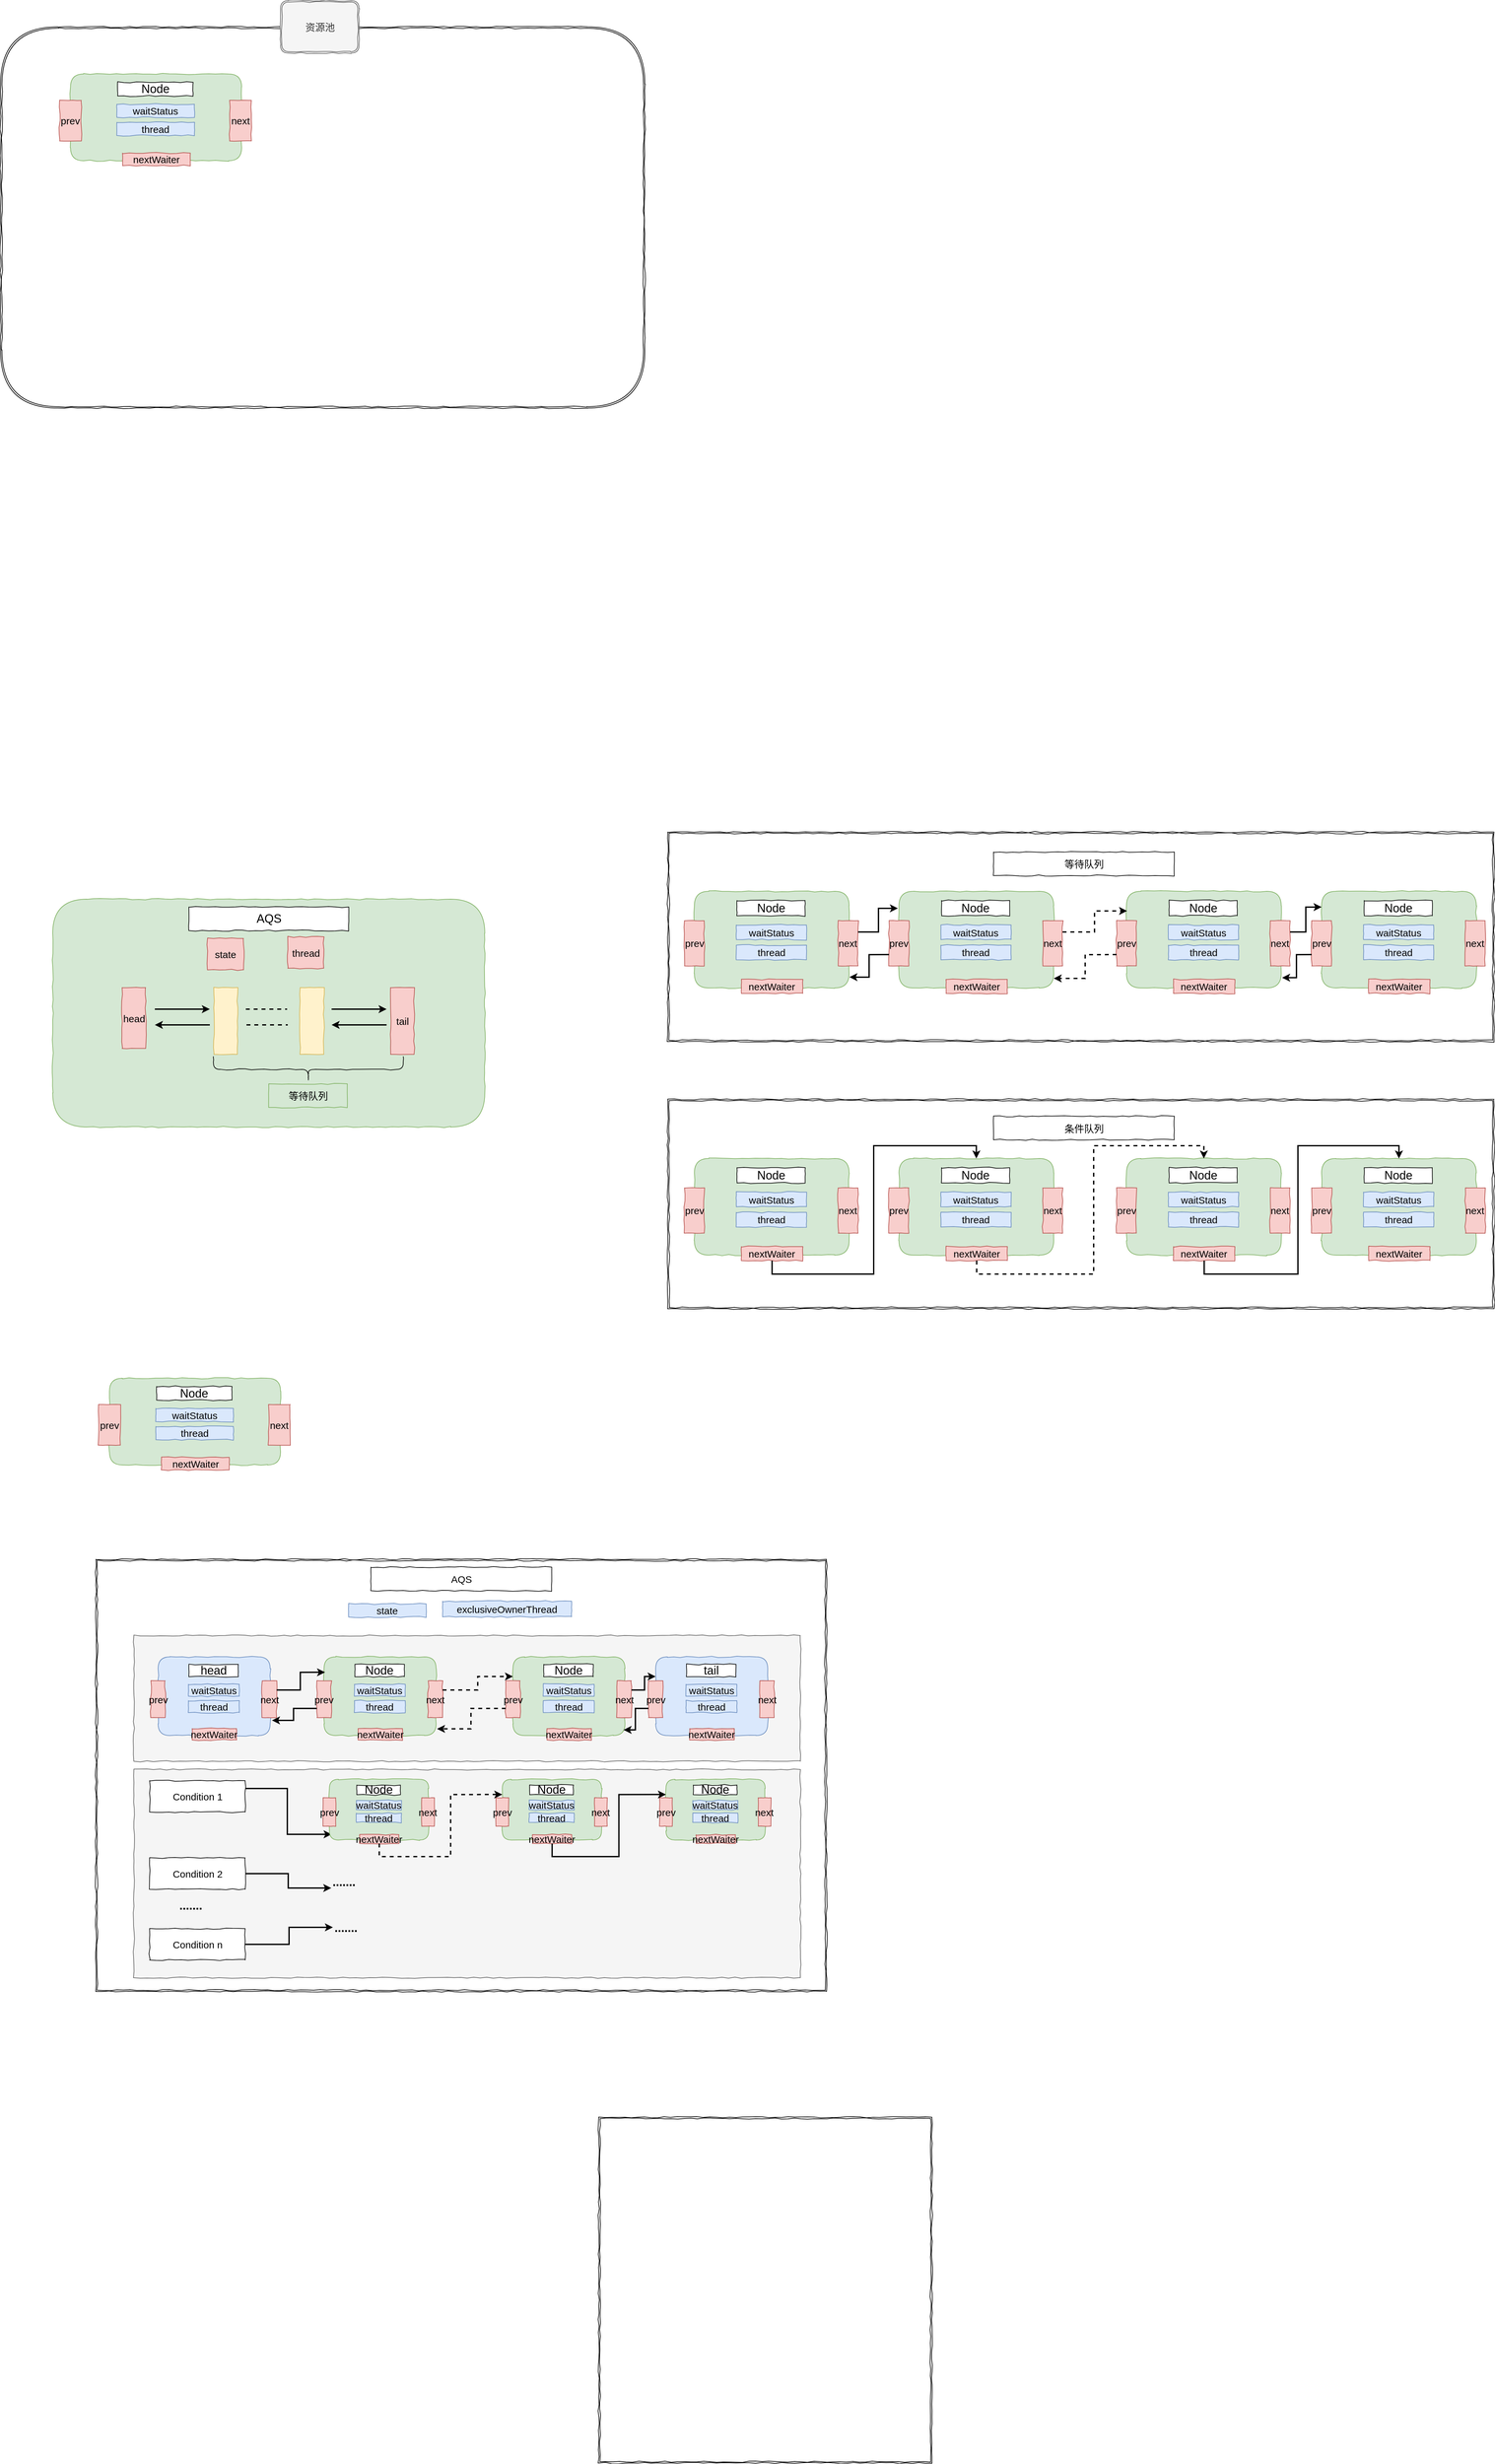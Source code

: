 <mxfile version="12.3.3" type="github" pages="1"><diagram id="Eu6t_DuTk33TCdzUhB9A" name="Page-1"><mxGraphModel dx="1422" dy="762" grid="1" gridSize="10" guides="1" tooltips="1" connect="1" arrows="1" fold="1" page="1" pageScale="1" pageWidth="827" pageHeight="1169" math="0" shadow="0"><root><mxCell id="0"/><mxCell id="1" parent="0"/><mxCell id="JfWVV_1GTeO4w-a2wB-C-1" value="" style="shape=ext;double=1;rounded=0;whiteSpace=wrap;html=1;comic=1;fontSize=15;align=center;" vertex="1" parent="1"><mxGeometry x="145.5" y="2380" width="1116" height="660" as="geometry"/></mxCell><mxCell id="JfWVV_1GTeO4w-a2wB-C-2" value="" style="rounded=0;whiteSpace=wrap;html=1;comic=1;fontSize=15;align=center;fillColor=#f5f5f5;strokeColor=#666666;fontColor=#333333;" vertex="1" parent="1"><mxGeometry x="203.5" y="2496.5" width="1018" height="192" as="geometry"/></mxCell><mxCell id="JfWVV_1GTeO4w-a2wB-C-3" value="" style="rounded=0;whiteSpace=wrap;html=1;comic=1;fontSize=15;align=center;fillColor=#f5f5f5;strokeColor=#666666;fontColor=#333333;" vertex="1" parent="1"><mxGeometry x="203.5" y="2701" width="1018" height="318" as="geometry"/></mxCell><mxCell id="JfWVV_1GTeO4w-a2wB-C-4" value="" style="shape=ext;double=1;rounded=0;whiteSpace=wrap;html=1;comic=1;fontSize=15;align=center;" vertex="1" parent="1"><mxGeometry x="1019" y="1269.5" width="1262" height="320" as="geometry"/></mxCell><mxCell id="JfWVV_1GTeO4w-a2wB-C-5" value="" style="rounded=1;whiteSpace=wrap;html=1;comic=1;fillColor=#d5e8d4;strokeColor=#82b366;" vertex="1" parent="1"><mxGeometry x="79.5" y="1372" width="660" height="348" as="geometry"/></mxCell><mxCell id="JfWVV_1GTeO4w-a2wB-C-6" value="AQS" style="rounded=0;whiteSpace=wrap;html=1;comic=1;fontSize=18;" vertex="1" parent="1"><mxGeometry x="287.5" y="1384" width="244" height="36" as="geometry"/></mxCell><mxCell id="JfWVV_1GTeO4w-a2wB-C-7" value="head" style="rounded=0;whiteSpace=wrap;html=1;comic=1;fontSize=15;fillColor=#f8cecc;strokeColor=#b85450;" vertex="1" parent="1"><mxGeometry x="185.5" y="1507" width="36" height="93" as="geometry"/></mxCell><mxCell id="JfWVV_1GTeO4w-a2wB-C-8" value="" style="rounded=0;whiteSpace=wrap;html=1;comic=1;fontSize=18;fillColor=#fff2cc;strokeColor=#d6b656;" vertex="1" parent="1"><mxGeometry x="325.5" y="1507" width="36" height="102" as="geometry"/></mxCell><mxCell id="JfWVV_1GTeO4w-a2wB-C-9" value="" style="rounded=0;whiteSpace=wrap;html=1;comic=1;fontSize=18;fillColor=#fff2cc;strokeColor=#d6b656;" vertex="1" parent="1"><mxGeometry x="457.5" y="1507" width="36" height="102" as="geometry"/></mxCell><mxCell id="JfWVV_1GTeO4w-a2wB-C-10" value="tail" style="rounded=0;whiteSpace=wrap;html=1;comic=1;fontSize=15;fillColor=#f8cecc;strokeColor=#b85450;" vertex="1" parent="1"><mxGeometry x="595.5" y="1507" width="36" height="102" as="geometry"/></mxCell><mxCell id="JfWVV_1GTeO4w-a2wB-C-11" value="" style="endArrow=classic;html=1;fontSize=16;fontStyle=0;strokeWidth=2;" edge="1" parent="1"><mxGeometry width="50" height="50" relative="1" as="geometry"><mxPoint x="235.5" y="1540" as="sourcePoint"/><mxPoint x="319.5" y="1540" as="targetPoint"/></mxGeometry></mxCell><mxCell id="JfWVV_1GTeO4w-a2wB-C-12" value="" style="endArrow=classic;html=1;fontSize=16;fontStyle=0;strokeWidth=2;" edge="1" parent="1"><mxGeometry width="50" height="50" relative="1" as="geometry"><mxPoint x="505.5" y="1540" as="sourcePoint"/><mxPoint x="589.5" y="1540" as="targetPoint"/></mxGeometry></mxCell><mxCell id="JfWVV_1GTeO4w-a2wB-C-13" value="" style="endArrow=classic;html=1;fontSize=16;fontStyle=0;strokeWidth=2;" edge="1" parent="1"><mxGeometry width="50" height="50" relative="1" as="geometry"><mxPoint x="589.5" y="1564" as="sourcePoint"/><mxPoint x="505.5" y="1564" as="targetPoint"/></mxGeometry></mxCell><mxCell id="JfWVV_1GTeO4w-a2wB-C-14" value="" style="endArrow=classic;html=1;fontSize=16;fontStyle=0;strokeWidth=2;" edge="1" parent="1"><mxGeometry width="50" height="50" relative="1" as="geometry"><mxPoint x="319.5" y="1564" as="sourcePoint"/><mxPoint x="235.5" y="1564" as="targetPoint"/></mxGeometry></mxCell><mxCell id="JfWVV_1GTeO4w-a2wB-C-15" value="" style="shape=curlyBracket;whiteSpace=wrap;html=1;rounded=1;comic=1;fontSize=15;rotation=-90;" vertex="1" parent="1"><mxGeometry x="450.5" y="1487" width="39" height="290" as="geometry"/></mxCell><mxCell id="JfWVV_1GTeO4w-a2wB-C-16" value="" style="endArrow=none;dashed=1;html=1;strokeWidth=2;fontSize=15;" edge="1" parent="1"><mxGeometry width="50" height="50" relative="1" as="geometry"><mxPoint x="375.5" y="1564" as="sourcePoint"/><mxPoint x="438.5" y="1564" as="targetPoint"/></mxGeometry></mxCell><mxCell id="JfWVV_1GTeO4w-a2wB-C-17" value="" style="endArrow=none;dashed=1;html=1;strokeWidth=2;fontSize=15;" edge="1" parent="1"><mxGeometry width="50" height="50" relative="1" as="geometry"><mxPoint x="374.5" y="1540" as="sourcePoint"/><mxPoint x="437.5" y="1540" as="targetPoint"/></mxGeometry></mxCell><mxCell id="JfWVV_1GTeO4w-a2wB-C-18" value="等待队列" style="rounded=0;whiteSpace=wrap;html=1;comic=1;fontSize=15;fillColor=#d5e8d4;strokeColor=#82b366;" vertex="1" parent="1"><mxGeometry x="409.5" y="1654" width="120" height="36" as="geometry"/></mxCell><mxCell id="JfWVV_1GTeO4w-a2wB-C-19" value="state" style="rounded=0;whiteSpace=wrap;html=1;comic=1;fontSize=15;fillColor=#f8cecc;strokeColor=#b85450;" vertex="1" parent="1"><mxGeometry x="316" y="1432" width="55" height="48" as="geometry"/></mxCell><mxCell id="JfWVV_1GTeO4w-a2wB-C-20" value="thread" style="rounded=0;whiteSpace=wrap;html=1;comic=1;fontSize=15;fillColor=#f8cecc;strokeColor=#b85450;" vertex="1" parent="1"><mxGeometry x="438.5" y="1429.5" width="55" height="48" as="geometry"/></mxCell><mxCell id="JfWVV_1GTeO4w-a2wB-C-21" value="等待队列" style="rounded=0;whiteSpace=wrap;html=1;comic=1;fontSize=15;align=center;" vertex="1" parent="1"><mxGeometry x="1516.5" y="1300" width="276" height="36" as="geometry"/></mxCell><mxCell id="JfWVV_1GTeO4w-a2wB-C-22" value="" style="shape=ext;double=1;rounded=1;whiteSpace=wrap;html=1;comic=1;fontSize=15;align=center;" vertex="1" parent="1"><mxGeometry y="40" width="984" height="582" as="geometry"/></mxCell><mxCell id="JfWVV_1GTeO4w-a2wB-C-23" value="AQS" style="rounded=0;whiteSpace=wrap;html=1;comic=1;fontSize=15;align=center;" vertex="1" parent="1"><mxGeometry x="565.5" y="2392" width="276" height="36" as="geometry"/></mxCell><mxCell id="JfWVV_1GTeO4w-a2wB-C-24" value="" style="group" vertex="1" connectable="0" parent="1"><mxGeometry x="90" y="112" width="293" height="140" as="geometry"/></mxCell><mxCell id="JfWVV_1GTeO4w-a2wB-C-25" value="" style="rounded=1;whiteSpace=wrap;html=1;comic=1;fillColor=#d5e8d4;strokeColor=#82b366;" vertex="1" parent="JfWVV_1GTeO4w-a2wB-C-24"><mxGeometry x="16.694" width="261.34" height="132.455" as="geometry"/></mxCell><mxCell id="JfWVV_1GTeO4w-a2wB-C-26" value="Node" style="rounded=0;whiteSpace=wrap;html=1;comic=1;fontSize=18;" vertex="1" parent="JfWVV_1GTeO4w-a2wB-C-24"><mxGeometry x="88.648" y="12.575" width="115.128" height="20.958" as="geometry"/></mxCell><mxCell id="JfWVV_1GTeO4w-a2wB-C-27" value="waitStatus" style="rounded=0;whiteSpace=wrap;html=1;comic=1;fontSize=15;fillColor=#dae8fc;strokeColor=#6c8ebf;align=center;direction=east;" vertex="1" parent="JfWVV_1GTeO4w-a2wB-C-24"><mxGeometry x="87.497" y="46.108" width="118.582" height="20.12" as="geometry"/></mxCell><mxCell id="JfWVV_1GTeO4w-a2wB-C-28" value="thread" style="rounded=0;whiteSpace=wrap;html=1;comic=1;fontSize=15;fillColor=#dae8fc;strokeColor=#6c8ebf;align=center;direction=west;" vertex="1" parent="JfWVV_1GTeO4w-a2wB-C-24"><mxGeometry x="87.497" y="73.772" width="118.582" height="20.12" as="geometry"/></mxCell><mxCell id="JfWVV_1GTeO4w-a2wB-C-29" value="next" style="rounded=0;whiteSpace=wrap;html=1;comic=1;fontSize=15;fillColor=#f8cecc;strokeColor=#b85450;align=center;" vertex="1" parent="JfWVV_1GTeO4w-a2wB-C-24"><mxGeometry x="259.613" y="40.24" width="33.387" height="62.036" as="geometry"/></mxCell><mxCell id="JfWVV_1GTeO4w-a2wB-C-30" value="prev" style="rounded=0;whiteSpace=wrap;html=1;comic=1;fontSize=15;fillColor=#f8cecc;strokeColor=#b85450;align=center;" vertex="1" parent="JfWVV_1GTeO4w-a2wB-C-24"><mxGeometry y="40.24" width="33.387" height="62.036" as="geometry"/></mxCell><mxCell id="JfWVV_1GTeO4w-a2wB-C-31" value="nextWaiter" style="rounded=0;whiteSpace=wrap;html=1;comic=1;fontSize=15;fillColor=#f8cecc;strokeColor=#b85450;align=center;direction=south;" vertex="1" parent="JfWVV_1GTeO4w-a2wB-C-24"><mxGeometry x="96.132" y="120.719" width="103.615" height="19.281" as="geometry"/></mxCell><mxCell id="JfWVV_1GTeO4w-a2wB-C-32" value="资源池" style="shape=ext;double=1;rounded=1;whiteSpace=wrap;html=1;comic=1;fontSize=15;align=center;fillColor=#f5f5f5;strokeColor=#666666;fontColor=#333333;" vertex="1" parent="1"><mxGeometry x="427.5" width="120" height="80" as="geometry"/></mxCell><mxCell id="JfWVV_1GTeO4w-a2wB-C-33" value="" style="group" vertex="1" connectable="0" parent="1"><mxGeometry x="1044.5" y="1360" width="265" height="156" as="geometry"/></mxCell><mxCell id="JfWVV_1GTeO4w-a2wB-C-34" value="" style="rounded=1;whiteSpace=wrap;html=1;comic=1;fillColor=#d5e8d4;strokeColor=#82b366;" vertex="1" parent="JfWVV_1GTeO4w-a2wB-C-33"><mxGeometry x="15.098" width="236.365" height="147.593" as="geometry"/></mxCell><mxCell id="JfWVV_1GTeO4w-a2wB-C-35" value="Node" style="rounded=0;whiteSpace=wrap;html=1;comic=1;fontSize=18;" vertex="1" parent="JfWVV_1GTeO4w-a2wB-C-33"><mxGeometry x="80.177" y="14.012" width="104.126" height="23.353" as="geometry"/></mxCell><mxCell id="JfWVV_1GTeO4w-a2wB-C-36" value="waitStatus" style="rounded=0;whiteSpace=wrap;html=1;comic=1;fontSize=15;fillColor=#dae8fc;strokeColor=#6c8ebf;align=center;direction=east;" vertex="1" parent="JfWVV_1GTeO4w-a2wB-C-33"><mxGeometry x="79.136" y="51.377" width="107.25" height="22.419" as="geometry"/></mxCell><mxCell id="JfWVV_1GTeO4w-a2wB-C-37" value="thread" style="rounded=0;whiteSpace=wrap;html=1;comic=1;fontSize=15;fillColor=#dae8fc;strokeColor=#6c8ebf;align=center;direction=west;" vertex="1" parent="JfWVV_1GTeO4w-a2wB-C-33"><mxGeometry x="79.136" y="82.204" width="107.25" height="22.419" as="geometry"/></mxCell><mxCell id="JfWVV_1GTeO4w-a2wB-C-38" value="next" style="rounded=0;whiteSpace=wrap;html=1;comic=1;fontSize=15;fillColor=#f8cecc;strokeColor=#b85450;align=center;" vertex="1" parent="JfWVV_1GTeO4w-a2wB-C-33"><mxGeometry x="234.804" y="44.838" width="30.196" height="69.126" as="geometry"/></mxCell><mxCell id="JfWVV_1GTeO4w-a2wB-C-39" value="prev" style="rounded=0;whiteSpace=wrap;html=1;comic=1;fontSize=15;fillColor=#f8cecc;strokeColor=#b85450;align=center;" vertex="1" parent="JfWVV_1GTeO4w-a2wB-C-33"><mxGeometry y="44.838" width="30.196" height="69.126" as="geometry"/></mxCell><mxCell id="JfWVV_1GTeO4w-a2wB-C-40" value="nextWaiter" style="rounded=0;whiteSpace=wrap;html=1;comic=1;fontSize=15;fillColor=#f8cecc;strokeColor=#b85450;align=center;direction=south;" vertex="1" parent="JfWVV_1GTeO4w-a2wB-C-33"><mxGeometry x="86.945" y="134.515" width="93.713" height="21.485" as="geometry"/></mxCell><mxCell id="JfWVV_1GTeO4w-a2wB-C-41" value="" style="group" vertex="1" connectable="0" parent="1"><mxGeometry x="2002.5" y="1360" width="265" height="156" as="geometry"/></mxCell><mxCell id="JfWVV_1GTeO4w-a2wB-C-42" value="" style="rounded=1;whiteSpace=wrap;html=1;comic=1;fillColor=#d5e8d4;strokeColor=#82b366;" vertex="1" parent="JfWVV_1GTeO4w-a2wB-C-41"><mxGeometry x="15.098" width="236.365" height="147.593" as="geometry"/></mxCell><mxCell id="JfWVV_1GTeO4w-a2wB-C-43" value="Node" style="rounded=0;whiteSpace=wrap;html=1;comic=1;fontSize=18;" vertex="1" parent="JfWVV_1GTeO4w-a2wB-C-41"><mxGeometry x="80.177" y="14.012" width="104.126" height="23.353" as="geometry"/></mxCell><mxCell id="JfWVV_1GTeO4w-a2wB-C-44" value="waitStatus" style="rounded=0;whiteSpace=wrap;html=1;comic=1;fontSize=15;fillColor=#dae8fc;strokeColor=#6c8ebf;align=center;direction=east;" vertex="1" parent="JfWVV_1GTeO4w-a2wB-C-41"><mxGeometry x="79.136" y="51.377" width="107.25" height="22.419" as="geometry"/></mxCell><mxCell id="JfWVV_1GTeO4w-a2wB-C-45" value="thread" style="rounded=0;whiteSpace=wrap;html=1;comic=1;fontSize=15;fillColor=#dae8fc;strokeColor=#6c8ebf;align=center;direction=west;" vertex="1" parent="JfWVV_1GTeO4w-a2wB-C-41"><mxGeometry x="79.136" y="82.204" width="107.25" height="22.419" as="geometry"/></mxCell><mxCell id="JfWVV_1GTeO4w-a2wB-C-46" value="next" style="rounded=0;whiteSpace=wrap;html=1;comic=1;fontSize=15;fillColor=#f8cecc;strokeColor=#b85450;align=center;" vertex="1" parent="JfWVV_1GTeO4w-a2wB-C-41"><mxGeometry x="234.804" y="44.838" width="30.196" height="69.126" as="geometry"/></mxCell><mxCell id="JfWVV_1GTeO4w-a2wB-C-47" value="prev" style="rounded=0;whiteSpace=wrap;html=1;comic=1;fontSize=15;fillColor=#f8cecc;strokeColor=#b85450;align=center;" vertex="1" parent="JfWVV_1GTeO4w-a2wB-C-41"><mxGeometry y="44.838" width="30.196" height="69.126" as="geometry"/></mxCell><mxCell id="JfWVV_1GTeO4w-a2wB-C-48" value="nextWaiter" style="rounded=0;whiteSpace=wrap;html=1;comic=1;fontSize=15;fillColor=#f8cecc;strokeColor=#b85450;align=center;direction=south;" vertex="1" parent="JfWVV_1GTeO4w-a2wB-C-41"><mxGeometry x="86.945" y="134.515" width="93.713" height="21.485" as="geometry"/></mxCell><mxCell id="JfWVV_1GTeO4w-a2wB-C-49" value="" style="group" vertex="1" connectable="0" parent="1"><mxGeometry x="1357" y="1360" width="265" height="156" as="geometry"/></mxCell><mxCell id="JfWVV_1GTeO4w-a2wB-C-50" value="" style="rounded=1;whiteSpace=wrap;html=1;comic=1;fillColor=#d5e8d4;strokeColor=#82b366;" vertex="1" parent="JfWVV_1GTeO4w-a2wB-C-49"><mxGeometry x="15.098" width="236.365" height="147.593" as="geometry"/></mxCell><mxCell id="JfWVV_1GTeO4w-a2wB-C-51" value="Node" style="rounded=0;whiteSpace=wrap;html=1;comic=1;fontSize=18;" vertex="1" parent="JfWVV_1GTeO4w-a2wB-C-49"><mxGeometry x="80.177" y="14.012" width="104.126" height="23.353" as="geometry"/></mxCell><mxCell id="JfWVV_1GTeO4w-a2wB-C-52" value="waitStatus" style="rounded=0;whiteSpace=wrap;html=1;comic=1;fontSize=15;fillColor=#dae8fc;strokeColor=#6c8ebf;align=center;direction=east;" vertex="1" parent="JfWVV_1GTeO4w-a2wB-C-49"><mxGeometry x="79.136" y="51.377" width="107.25" height="22.419" as="geometry"/></mxCell><mxCell id="JfWVV_1GTeO4w-a2wB-C-53" value="thread" style="rounded=0;whiteSpace=wrap;html=1;comic=1;fontSize=15;fillColor=#dae8fc;strokeColor=#6c8ebf;align=center;direction=west;" vertex="1" parent="JfWVV_1GTeO4w-a2wB-C-49"><mxGeometry x="79.136" y="82.204" width="107.25" height="22.419" as="geometry"/></mxCell><mxCell id="JfWVV_1GTeO4w-a2wB-C-54" value="next" style="rounded=0;whiteSpace=wrap;html=1;comic=1;fontSize=15;fillColor=#f8cecc;strokeColor=#b85450;align=center;" vertex="1" parent="JfWVV_1GTeO4w-a2wB-C-49"><mxGeometry x="234.804" y="44.838" width="30.196" height="69.126" as="geometry"/></mxCell><mxCell id="JfWVV_1GTeO4w-a2wB-C-55" value="prev" style="rounded=0;whiteSpace=wrap;html=1;comic=1;fontSize=15;fillColor=#f8cecc;strokeColor=#b85450;align=center;" vertex="1" parent="JfWVV_1GTeO4w-a2wB-C-49"><mxGeometry y="44.838" width="30.196" height="69.126" as="geometry"/></mxCell><mxCell id="JfWVV_1GTeO4w-a2wB-C-56" value="nextWaiter" style="rounded=0;whiteSpace=wrap;html=1;comic=1;fontSize=15;fillColor=#f8cecc;strokeColor=#b85450;align=center;direction=south;" vertex="1" parent="JfWVV_1GTeO4w-a2wB-C-49"><mxGeometry x="86.945" y="134.515" width="93.713" height="21.485" as="geometry"/></mxCell><mxCell id="JfWVV_1GTeO4w-a2wB-C-57" value="" style="group" vertex="1" connectable="0" parent="1"><mxGeometry x="1704.5" y="1360" width="265" height="156" as="geometry"/></mxCell><mxCell id="JfWVV_1GTeO4w-a2wB-C-58" value="" style="rounded=1;whiteSpace=wrap;html=1;comic=1;fillColor=#d5e8d4;strokeColor=#82b366;" vertex="1" parent="JfWVV_1GTeO4w-a2wB-C-57"><mxGeometry x="15.098" width="236.365" height="147.593" as="geometry"/></mxCell><mxCell id="JfWVV_1GTeO4w-a2wB-C-59" value="Node" style="rounded=0;whiteSpace=wrap;html=1;comic=1;fontSize=18;" vertex="1" parent="JfWVV_1GTeO4w-a2wB-C-57"><mxGeometry x="80.177" y="14.012" width="104.126" height="23.353" as="geometry"/></mxCell><mxCell id="JfWVV_1GTeO4w-a2wB-C-60" value="waitStatus" style="rounded=0;whiteSpace=wrap;html=1;comic=1;fontSize=15;fillColor=#dae8fc;strokeColor=#6c8ebf;align=center;direction=east;" vertex="1" parent="JfWVV_1GTeO4w-a2wB-C-57"><mxGeometry x="79.136" y="51.377" width="107.25" height="22.419" as="geometry"/></mxCell><mxCell id="JfWVV_1GTeO4w-a2wB-C-61" value="thread" style="rounded=0;whiteSpace=wrap;html=1;comic=1;fontSize=15;fillColor=#dae8fc;strokeColor=#6c8ebf;align=center;direction=west;" vertex="1" parent="JfWVV_1GTeO4w-a2wB-C-57"><mxGeometry x="79.136" y="82.204" width="107.25" height="22.419" as="geometry"/></mxCell><mxCell id="JfWVV_1GTeO4w-a2wB-C-62" value="next" style="rounded=0;whiteSpace=wrap;html=1;comic=1;fontSize=15;fillColor=#f8cecc;strokeColor=#b85450;align=center;" vertex="1" parent="JfWVV_1GTeO4w-a2wB-C-57"><mxGeometry x="234.804" y="44.838" width="30.196" height="69.126" as="geometry"/></mxCell><mxCell id="JfWVV_1GTeO4w-a2wB-C-63" value="prev" style="rounded=0;whiteSpace=wrap;html=1;comic=1;fontSize=15;fillColor=#f8cecc;strokeColor=#b85450;align=center;" vertex="1" parent="JfWVV_1GTeO4w-a2wB-C-57"><mxGeometry y="44.838" width="30.196" height="69.126" as="geometry"/></mxCell><mxCell id="JfWVV_1GTeO4w-a2wB-C-64" value="nextWaiter" style="rounded=0;whiteSpace=wrap;html=1;comic=1;fontSize=15;fillColor=#f8cecc;strokeColor=#b85450;align=center;direction=south;" vertex="1" parent="JfWVV_1GTeO4w-a2wB-C-57"><mxGeometry x="86.945" y="134.515" width="93.713" height="21.485" as="geometry"/></mxCell><mxCell id="JfWVV_1GTeO4w-a2wB-C-65" style="edgeStyle=orthogonalEdgeStyle;rounded=0;orthogonalLoop=1;jettySize=auto;html=1;exitX=1;exitY=0.25;exitDx=0;exitDy=0;entryX=-0.007;entryY=0.176;entryDx=0;entryDy=0;entryPerimeter=0;strokeWidth=2;fontSize=15;" edge="1" parent="1" source="JfWVV_1GTeO4w-a2wB-C-38" target="JfWVV_1GTeO4w-a2wB-C-50"><mxGeometry relative="1" as="geometry"/></mxCell><mxCell id="JfWVV_1GTeO4w-a2wB-C-66" style="edgeStyle=orthogonalEdgeStyle;rounded=0;orthogonalLoop=1;jettySize=auto;html=1;exitX=0;exitY=0.75;exitDx=0;exitDy=0;entryX=1.002;entryY=0.888;entryDx=0;entryDy=0;entryPerimeter=0;strokeWidth=2;fontSize=15;" edge="1" parent="1" source="JfWVV_1GTeO4w-a2wB-C-55" target="JfWVV_1GTeO4w-a2wB-C-34"><mxGeometry relative="1" as="geometry"/></mxCell><mxCell id="JfWVV_1GTeO4w-a2wB-C-67" style="edgeStyle=orthogonalEdgeStyle;rounded=0;orthogonalLoop=1;jettySize=auto;html=1;exitX=1;exitY=0.25;exitDx=0;exitDy=0;entryX=0.004;entryY=0.203;entryDx=0;entryDy=0;entryPerimeter=0;strokeWidth=2;fontSize=15;dashed=1;" edge="1" parent="1" source="JfWVV_1GTeO4w-a2wB-C-54" target="JfWVV_1GTeO4w-a2wB-C-58"><mxGeometry relative="1" as="geometry"/></mxCell><mxCell id="JfWVV_1GTeO4w-a2wB-C-68" style="edgeStyle=orthogonalEdgeStyle;rounded=0;orthogonalLoop=1;jettySize=auto;html=1;exitX=0;exitY=0.75;exitDx=0;exitDy=0;entryX=1;entryY=0.901;entryDx=0;entryDy=0;entryPerimeter=0;strokeWidth=2;fontSize=15;dashed=1;" edge="1" parent="1" source="JfWVV_1GTeO4w-a2wB-C-63" target="JfWVV_1GTeO4w-a2wB-C-50"><mxGeometry relative="1" as="geometry"/></mxCell><mxCell id="JfWVV_1GTeO4w-a2wB-C-69" style="edgeStyle=orthogonalEdgeStyle;rounded=0;orthogonalLoop=1;jettySize=auto;html=1;exitX=1;exitY=0.25;exitDx=0;exitDy=0;entryX=0;entryY=0.163;entryDx=0;entryDy=0;entryPerimeter=0;strokeWidth=2;fontSize=15;" edge="1" parent="1" source="JfWVV_1GTeO4w-a2wB-C-62" target="JfWVV_1GTeO4w-a2wB-C-42"><mxGeometry relative="1" as="geometry"/></mxCell><mxCell id="JfWVV_1GTeO4w-a2wB-C-70" style="edgeStyle=orthogonalEdgeStyle;rounded=0;orthogonalLoop=1;jettySize=auto;html=1;exitX=0;exitY=0.75;exitDx=0;exitDy=0;entryX=1.006;entryY=0.894;entryDx=0;entryDy=0;entryPerimeter=0;strokeWidth=2;fontSize=15;" edge="1" parent="1" source="JfWVV_1GTeO4w-a2wB-C-47" target="JfWVV_1GTeO4w-a2wB-C-58"><mxGeometry relative="1" as="geometry"/></mxCell><mxCell id="JfWVV_1GTeO4w-a2wB-C-71" value="" style="shape=ext;double=1;rounded=0;whiteSpace=wrap;html=1;comic=1;fontSize=15;align=center;" vertex="1" parent="1"><mxGeometry x="1019" y="1677.5" width="1262" height="320" as="geometry"/></mxCell><mxCell id="JfWVV_1GTeO4w-a2wB-C-72" value="条件队列" style="rounded=0;whiteSpace=wrap;html=1;comic=1;fontSize=15;align=center;" vertex="1" parent="1"><mxGeometry x="1516.5" y="1703.5" width="276" height="36" as="geometry"/></mxCell><mxCell id="JfWVV_1GTeO4w-a2wB-C-73" value="" style="group" vertex="1" connectable="0" parent="1"><mxGeometry x="1044.5" y="1768" width="265" height="156" as="geometry"/></mxCell><mxCell id="JfWVV_1GTeO4w-a2wB-C-74" value="" style="rounded=1;whiteSpace=wrap;html=1;comic=1;fillColor=#d5e8d4;strokeColor=#82b366;" vertex="1" parent="JfWVV_1GTeO4w-a2wB-C-73"><mxGeometry x="15.098" width="236.365" height="147.593" as="geometry"/></mxCell><mxCell id="JfWVV_1GTeO4w-a2wB-C-75" value="Node" style="rounded=0;whiteSpace=wrap;html=1;comic=1;fontSize=18;" vertex="1" parent="JfWVV_1GTeO4w-a2wB-C-73"><mxGeometry x="80.177" y="14.012" width="104.126" height="23.353" as="geometry"/></mxCell><mxCell id="JfWVV_1GTeO4w-a2wB-C-76" value="waitStatus" style="rounded=0;whiteSpace=wrap;html=1;comic=1;fontSize=15;fillColor=#dae8fc;strokeColor=#6c8ebf;align=center;direction=east;" vertex="1" parent="JfWVV_1GTeO4w-a2wB-C-73"><mxGeometry x="79.136" y="51.377" width="107.25" height="22.419" as="geometry"/></mxCell><mxCell id="JfWVV_1GTeO4w-a2wB-C-77" value="thread" style="rounded=0;whiteSpace=wrap;html=1;comic=1;fontSize=15;fillColor=#dae8fc;strokeColor=#6c8ebf;align=center;direction=west;" vertex="1" parent="JfWVV_1GTeO4w-a2wB-C-73"><mxGeometry x="79.136" y="82.204" width="107.25" height="22.419" as="geometry"/></mxCell><mxCell id="JfWVV_1GTeO4w-a2wB-C-78" value="next" style="rounded=0;whiteSpace=wrap;html=1;comic=1;fontSize=15;fillColor=#f8cecc;strokeColor=#b85450;align=center;" vertex="1" parent="JfWVV_1GTeO4w-a2wB-C-73"><mxGeometry x="234.804" y="44.838" width="30.196" height="69.126" as="geometry"/></mxCell><mxCell id="JfWVV_1GTeO4w-a2wB-C-79" value="prev" style="rounded=0;whiteSpace=wrap;html=1;comic=1;fontSize=15;fillColor=#f8cecc;strokeColor=#b85450;align=center;" vertex="1" parent="JfWVV_1GTeO4w-a2wB-C-73"><mxGeometry y="44.838" width="30.196" height="69.126" as="geometry"/></mxCell><mxCell id="JfWVV_1GTeO4w-a2wB-C-80" value="nextWaiter" style="rounded=0;whiteSpace=wrap;html=1;comic=1;fontSize=15;fillColor=#f8cecc;strokeColor=#b85450;align=center;direction=south;" vertex="1" parent="JfWVV_1GTeO4w-a2wB-C-73"><mxGeometry x="86.945" y="134.515" width="93.713" height="21.485" as="geometry"/></mxCell><mxCell id="JfWVV_1GTeO4w-a2wB-C-81" value="" style="group" vertex="1" connectable="0" parent="1"><mxGeometry x="2002.5" y="1768" width="265" height="156" as="geometry"/></mxCell><mxCell id="JfWVV_1GTeO4w-a2wB-C-82" value="" style="rounded=1;whiteSpace=wrap;html=1;comic=1;fillColor=#d5e8d4;strokeColor=#82b366;" vertex="1" parent="JfWVV_1GTeO4w-a2wB-C-81"><mxGeometry x="15.098" width="236.365" height="147.593" as="geometry"/></mxCell><mxCell id="JfWVV_1GTeO4w-a2wB-C-83" value="Node" style="rounded=0;whiteSpace=wrap;html=1;comic=1;fontSize=18;" vertex="1" parent="JfWVV_1GTeO4w-a2wB-C-81"><mxGeometry x="80.177" y="14.012" width="104.126" height="23.353" as="geometry"/></mxCell><mxCell id="JfWVV_1GTeO4w-a2wB-C-84" value="waitStatus" style="rounded=0;whiteSpace=wrap;html=1;comic=1;fontSize=15;fillColor=#dae8fc;strokeColor=#6c8ebf;align=center;direction=east;" vertex="1" parent="JfWVV_1GTeO4w-a2wB-C-81"><mxGeometry x="79.136" y="51.377" width="107.25" height="22.419" as="geometry"/></mxCell><mxCell id="JfWVV_1GTeO4w-a2wB-C-85" value="thread" style="rounded=0;whiteSpace=wrap;html=1;comic=1;fontSize=15;fillColor=#dae8fc;strokeColor=#6c8ebf;align=center;direction=west;" vertex="1" parent="JfWVV_1GTeO4w-a2wB-C-81"><mxGeometry x="79.136" y="82.204" width="107.25" height="22.419" as="geometry"/></mxCell><mxCell id="JfWVV_1GTeO4w-a2wB-C-86" value="next" style="rounded=0;whiteSpace=wrap;html=1;comic=1;fontSize=15;fillColor=#f8cecc;strokeColor=#b85450;align=center;" vertex="1" parent="JfWVV_1GTeO4w-a2wB-C-81"><mxGeometry x="234.804" y="44.838" width="30.196" height="69.126" as="geometry"/></mxCell><mxCell id="JfWVV_1GTeO4w-a2wB-C-87" value="prev" style="rounded=0;whiteSpace=wrap;html=1;comic=1;fontSize=15;fillColor=#f8cecc;strokeColor=#b85450;align=center;" vertex="1" parent="JfWVV_1GTeO4w-a2wB-C-81"><mxGeometry y="44.838" width="30.196" height="69.126" as="geometry"/></mxCell><mxCell id="JfWVV_1GTeO4w-a2wB-C-88" value="nextWaiter" style="rounded=0;whiteSpace=wrap;html=1;comic=1;fontSize=15;fillColor=#f8cecc;strokeColor=#b85450;align=center;direction=south;" vertex="1" parent="JfWVV_1GTeO4w-a2wB-C-81"><mxGeometry x="86.945" y="134.515" width="93.713" height="21.485" as="geometry"/></mxCell><mxCell id="JfWVV_1GTeO4w-a2wB-C-89" value="" style="group" vertex="1" connectable="0" parent="1"><mxGeometry x="1357" y="1768" width="265" height="156" as="geometry"/></mxCell><mxCell id="JfWVV_1GTeO4w-a2wB-C-90" value="" style="rounded=1;whiteSpace=wrap;html=1;comic=1;fillColor=#d5e8d4;strokeColor=#82b366;" vertex="1" parent="JfWVV_1GTeO4w-a2wB-C-89"><mxGeometry x="15.098" width="236.365" height="147.593" as="geometry"/></mxCell><mxCell id="JfWVV_1GTeO4w-a2wB-C-91" value="Node" style="rounded=0;whiteSpace=wrap;html=1;comic=1;fontSize=18;" vertex="1" parent="JfWVV_1GTeO4w-a2wB-C-89"><mxGeometry x="80.177" y="14.012" width="104.126" height="23.353" as="geometry"/></mxCell><mxCell id="JfWVV_1GTeO4w-a2wB-C-92" value="waitStatus" style="rounded=0;whiteSpace=wrap;html=1;comic=1;fontSize=15;fillColor=#dae8fc;strokeColor=#6c8ebf;align=center;direction=east;" vertex="1" parent="JfWVV_1GTeO4w-a2wB-C-89"><mxGeometry x="79.136" y="51.377" width="107.25" height="22.419" as="geometry"/></mxCell><mxCell id="JfWVV_1GTeO4w-a2wB-C-93" value="thread" style="rounded=0;whiteSpace=wrap;html=1;comic=1;fontSize=15;fillColor=#dae8fc;strokeColor=#6c8ebf;align=center;direction=west;" vertex="1" parent="JfWVV_1GTeO4w-a2wB-C-89"><mxGeometry x="79.136" y="82.204" width="107.25" height="22.419" as="geometry"/></mxCell><mxCell id="JfWVV_1GTeO4w-a2wB-C-94" value="next" style="rounded=0;whiteSpace=wrap;html=1;comic=1;fontSize=15;fillColor=#f8cecc;strokeColor=#b85450;align=center;" vertex="1" parent="JfWVV_1GTeO4w-a2wB-C-89"><mxGeometry x="234.804" y="44.838" width="30.196" height="69.126" as="geometry"/></mxCell><mxCell id="JfWVV_1GTeO4w-a2wB-C-95" value="prev" style="rounded=0;whiteSpace=wrap;html=1;comic=1;fontSize=15;fillColor=#f8cecc;strokeColor=#b85450;align=center;" vertex="1" parent="JfWVV_1GTeO4w-a2wB-C-89"><mxGeometry y="44.838" width="30.196" height="69.126" as="geometry"/></mxCell><mxCell id="JfWVV_1GTeO4w-a2wB-C-96" value="nextWaiter" style="rounded=0;whiteSpace=wrap;html=1;comic=1;fontSize=15;fillColor=#f8cecc;strokeColor=#b85450;align=center;direction=south;" vertex="1" parent="JfWVV_1GTeO4w-a2wB-C-89"><mxGeometry x="86.945" y="134.515" width="93.713" height="21.485" as="geometry"/></mxCell><mxCell id="JfWVV_1GTeO4w-a2wB-C-97" value="" style="group" vertex="1" connectable="0" parent="1"><mxGeometry x="1704.5" y="1768" width="265" height="156" as="geometry"/></mxCell><mxCell id="JfWVV_1GTeO4w-a2wB-C-98" value="" style="rounded=1;whiteSpace=wrap;html=1;comic=1;fillColor=#d5e8d4;strokeColor=#82b366;" vertex="1" parent="JfWVV_1GTeO4w-a2wB-C-97"><mxGeometry x="15.098" width="236.365" height="147.593" as="geometry"/></mxCell><mxCell id="JfWVV_1GTeO4w-a2wB-C-99" value="Node" style="rounded=0;whiteSpace=wrap;html=1;comic=1;fontSize=18;" vertex="1" parent="JfWVV_1GTeO4w-a2wB-C-97"><mxGeometry x="80.177" y="14.012" width="104.126" height="23.353" as="geometry"/></mxCell><mxCell id="JfWVV_1GTeO4w-a2wB-C-100" value="waitStatus" style="rounded=0;whiteSpace=wrap;html=1;comic=1;fontSize=15;fillColor=#dae8fc;strokeColor=#6c8ebf;align=center;direction=east;" vertex="1" parent="JfWVV_1GTeO4w-a2wB-C-97"><mxGeometry x="79.136" y="51.377" width="107.25" height="22.419" as="geometry"/></mxCell><mxCell id="JfWVV_1GTeO4w-a2wB-C-101" value="thread" style="rounded=0;whiteSpace=wrap;html=1;comic=1;fontSize=15;fillColor=#dae8fc;strokeColor=#6c8ebf;align=center;direction=west;" vertex="1" parent="JfWVV_1GTeO4w-a2wB-C-97"><mxGeometry x="79.136" y="82.204" width="107.25" height="22.419" as="geometry"/></mxCell><mxCell id="JfWVV_1GTeO4w-a2wB-C-102" value="next" style="rounded=0;whiteSpace=wrap;html=1;comic=1;fontSize=15;fillColor=#f8cecc;strokeColor=#b85450;align=center;" vertex="1" parent="JfWVV_1GTeO4w-a2wB-C-97"><mxGeometry x="234.804" y="44.838" width="30.196" height="69.126" as="geometry"/></mxCell><mxCell id="JfWVV_1GTeO4w-a2wB-C-103" value="prev" style="rounded=0;whiteSpace=wrap;html=1;comic=1;fontSize=15;fillColor=#f8cecc;strokeColor=#b85450;align=center;" vertex="1" parent="JfWVV_1GTeO4w-a2wB-C-97"><mxGeometry y="44.838" width="30.196" height="69.126" as="geometry"/></mxCell><mxCell id="JfWVV_1GTeO4w-a2wB-C-104" value="nextWaiter" style="rounded=0;whiteSpace=wrap;html=1;comic=1;fontSize=15;fillColor=#f8cecc;strokeColor=#b85450;align=center;direction=south;" vertex="1" parent="JfWVV_1GTeO4w-a2wB-C-97"><mxGeometry x="86.945" y="134.515" width="93.713" height="21.485" as="geometry"/></mxCell><mxCell id="JfWVV_1GTeO4w-a2wB-C-105" style="edgeStyle=orthogonalEdgeStyle;rounded=0;orthogonalLoop=1;jettySize=auto;html=1;exitX=1;exitY=0.5;exitDx=0;exitDy=0;entryX=0.5;entryY=0;entryDx=0;entryDy=0;strokeWidth=2;fontSize=15;" edge="1" parent="1" source="JfWVV_1GTeO4w-a2wB-C-80" target="JfWVV_1GTeO4w-a2wB-C-90"><mxGeometry relative="1" as="geometry"><Array as="points"><mxPoint x="1178.5" y="1944.5"/><mxPoint x="1333.5" y="1944.5"/><mxPoint x="1333.5" y="1748.5"/><mxPoint x="1490.5" y="1748.5"/></Array></mxGeometry></mxCell><mxCell id="JfWVV_1GTeO4w-a2wB-C-106" style="edgeStyle=orthogonalEdgeStyle;rounded=0;orthogonalLoop=1;jettySize=auto;html=1;exitX=1;exitY=0.5;exitDx=0;exitDy=0;entryX=0.5;entryY=0;entryDx=0;entryDy=0;strokeWidth=2;fontSize=15;dashed=1;" edge="1" parent="1" source="JfWVV_1GTeO4w-a2wB-C-96" target="JfWVV_1GTeO4w-a2wB-C-98"><mxGeometry relative="1" as="geometry"><Array as="points"><mxPoint x="1490.5" y="1944.5"/><mxPoint x="1669.5" y="1944.5"/><mxPoint x="1669.5" y="1748.5"/><mxPoint x="1837.5" y="1748.5"/></Array></mxGeometry></mxCell><mxCell id="JfWVV_1GTeO4w-a2wB-C-107" style="edgeStyle=orthogonalEdgeStyle;rounded=0;orthogonalLoop=1;jettySize=auto;html=1;exitX=1;exitY=0.5;exitDx=0;exitDy=0;entryX=0.5;entryY=0;entryDx=0;entryDy=0;strokeWidth=2;fontSize=15;" edge="1" parent="1" source="JfWVV_1GTeO4w-a2wB-C-104" target="JfWVV_1GTeO4w-a2wB-C-82"><mxGeometry relative="1" as="geometry"><Array as="points"><mxPoint x="1838.5" y="1944.5"/><mxPoint x="1981.5" y="1944.5"/><mxPoint x="1981.5" y="1748.5"/><mxPoint x="2135.5" y="1748.5"/></Array></mxGeometry></mxCell><mxCell id="JfWVV_1GTeO4w-a2wB-C-108" value="" style="group" vertex="1" connectable="0" parent="1"><mxGeometry x="149.5" y="2103.5" width="293" height="140" as="geometry"/></mxCell><mxCell id="JfWVV_1GTeO4w-a2wB-C-109" value="" style="rounded=1;whiteSpace=wrap;html=1;comic=1;fillColor=#d5e8d4;strokeColor=#82b366;" vertex="1" parent="JfWVV_1GTeO4w-a2wB-C-108"><mxGeometry x="16.694" width="261.34" height="132.455" as="geometry"/></mxCell><mxCell id="JfWVV_1GTeO4w-a2wB-C-110" value="Node" style="rounded=0;whiteSpace=wrap;html=1;comic=1;fontSize=18;" vertex="1" parent="JfWVV_1GTeO4w-a2wB-C-108"><mxGeometry x="88.648" y="12.575" width="115.128" height="20.958" as="geometry"/></mxCell><mxCell id="JfWVV_1GTeO4w-a2wB-C-111" value="waitStatus" style="rounded=0;whiteSpace=wrap;html=1;comic=1;fontSize=15;fillColor=#dae8fc;strokeColor=#6c8ebf;align=center;direction=east;" vertex="1" parent="JfWVV_1GTeO4w-a2wB-C-108"><mxGeometry x="87.497" y="46.108" width="118.582" height="20.12" as="geometry"/></mxCell><mxCell id="JfWVV_1GTeO4w-a2wB-C-112" value="thread" style="rounded=0;whiteSpace=wrap;html=1;comic=1;fontSize=15;fillColor=#dae8fc;strokeColor=#6c8ebf;align=center;direction=west;" vertex="1" parent="JfWVV_1GTeO4w-a2wB-C-108"><mxGeometry x="87.497" y="73.772" width="118.582" height="20.12" as="geometry"/></mxCell><mxCell id="JfWVV_1GTeO4w-a2wB-C-113" value="next" style="rounded=0;whiteSpace=wrap;html=1;comic=1;fontSize=15;fillColor=#f8cecc;strokeColor=#b85450;align=center;" vertex="1" parent="JfWVV_1GTeO4w-a2wB-C-108"><mxGeometry x="259.613" y="40.24" width="33.387" height="62.036" as="geometry"/></mxCell><mxCell id="JfWVV_1GTeO4w-a2wB-C-114" value="prev" style="rounded=0;whiteSpace=wrap;html=1;comic=1;fontSize=15;fillColor=#f8cecc;strokeColor=#b85450;align=center;" vertex="1" parent="JfWVV_1GTeO4w-a2wB-C-108"><mxGeometry y="40.24" width="33.387" height="62.036" as="geometry"/></mxCell><mxCell id="JfWVV_1GTeO4w-a2wB-C-115" value="nextWaiter" style="rounded=0;whiteSpace=wrap;html=1;comic=1;fontSize=15;fillColor=#f8cecc;strokeColor=#b85450;align=center;direction=south;" vertex="1" parent="JfWVV_1GTeO4w-a2wB-C-108"><mxGeometry x="96.132" y="120.719" width="103.615" height="19.281" as="geometry"/></mxCell><mxCell id="JfWVV_1GTeO4w-a2wB-C-116" value="" style="group;" vertex="1" connectable="0" parent="1"><mxGeometry x="229.5" y="2529" width="192" height="127" as="geometry"/></mxCell><mxCell id="JfWVV_1GTeO4w-a2wB-C-117" value="" style="rounded=1;whiteSpace=wrap;html=1;comic=1;fillColor=#dae8fc;strokeColor=#6c8ebf;" vertex="1" parent="JfWVV_1GTeO4w-a2wB-C-116"><mxGeometry x="10.939" width="171.253" height="120.156" as="geometry"/></mxCell><mxCell id="JfWVV_1GTeO4w-a2wB-C-118" value="head" style="rounded=0;whiteSpace=wrap;html=1;comic=1;fontSize=18;" vertex="1" parent="JfWVV_1GTeO4w-a2wB-C-116"><mxGeometry x="58.09" y="11.407" width="75.442" height="19.012" as="geometry"/></mxCell><mxCell id="JfWVV_1GTeO4w-a2wB-C-119" value="waitStatus" style="rounded=0;whiteSpace=wrap;html=1;comic=1;fontSize=15;fillColor=#dae8fc;strokeColor=#6c8ebf;align=center;direction=east;" vertex="1" parent="JfWVV_1GTeO4w-a2wB-C-116"><mxGeometry x="57.336" y="41.826" width="77.705" height="18.251" as="geometry"/></mxCell><mxCell id="JfWVV_1GTeO4w-a2wB-C-120" value="thread" style="rounded=0;whiteSpace=wrap;html=1;comic=1;fontSize=15;fillColor=#dae8fc;strokeColor=#6c8ebf;align=center;direction=west;" vertex="1" parent="JfWVV_1GTeO4w-a2wB-C-116"><mxGeometry x="57.336" y="66.922" width="77.705" height="18.251" as="geometry"/></mxCell><mxCell id="JfWVV_1GTeO4w-a2wB-C-121" value="next" style="rounded=0;whiteSpace=wrap;html=1;comic=1;fontSize=15;fillColor=#f8cecc;strokeColor=#b85450;align=center;" vertex="1" parent="JfWVV_1GTeO4w-a2wB-C-116"><mxGeometry x="170.122" y="36.503" width="21.878" height="56.275" as="geometry"/></mxCell><mxCell id="JfWVV_1GTeO4w-a2wB-C-122" value="prev" style="rounded=0;whiteSpace=wrap;html=1;comic=1;fontSize=15;fillColor=#f8cecc;strokeColor=#b85450;align=center;" vertex="1" parent="JfWVV_1GTeO4w-a2wB-C-116"><mxGeometry y="36.503" width="21.878" height="56.275" as="geometry"/></mxCell><mxCell id="JfWVV_1GTeO4w-a2wB-C-123" value="nextWaiter" style="rounded=0;whiteSpace=wrap;html=1;comic=1;fontSize=15;fillColor=#f8cecc;strokeColor=#b85450;align=center;direction=south;" vertex="1" parent="JfWVV_1GTeO4w-a2wB-C-116"><mxGeometry x="62.994" y="109.509" width="67.898" height="17.491" as="geometry"/></mxCell><mxCell id="JfWVV_1GTeO4w-a2wB-C-124" value="" style="group" vertex="1" connectable="0" parent="1"><mxGeometry x="483" y="2529" width="192" height="127" as="geometry"/></mxCell><mxCell id="JfWVV_1GTeO4w-a2wB-C-125" value="" style="rounded=1;whiteSpace=wrap;html=1;comic=1;fillColor=#d5e8d4;strokeColor=#82b366;" vertex="1" parent="JfWVV_1GTeO4w-a2wB-C-124"><mxGeometry x="10.939" width="171.253" height="120.156" as="geometry"/></mxCell><mxCell id="JfWVV_1GTeO4w-a2wB-C-126" value="Node" style="rounded=0;whiteSpace=wrap;html=1;comic=1;fontSize=18;" vertex="1" parent="JfWVV_1GTeO4w-a2wB-C-124"><mxGeometry x="58.09" y="11.407" width="75.442" height="19.012" as="geometry"/></mxCell><mxCell id="JfWVV_1GTeO4w-a2wB-C-127" value="waitStatus" style="rounded=0;whiteSpace=wrap;html=1;comic=1;fontSize=15;fillColor=#dae8fc;strokeColor=#6c8ebf;align=center;direction=east;" vertex="1" parent="JfWVV_1GTeO4w-a2wB-C-124"><mxGeometry x="57.336" y="41.826" width="77.705" height="18.251" as="geometry"/></mxCell><mxCell id="JfWVV_1GTeO4w-a2wB-C-128" value="thread" style="rounded=0;whiteSpace=wrap;html=1;comic=1;fontSize=15;fillColor=#dae8fc;strokeColor=#6c8ebf;align=center;direction=west;" vertex="1" parent="JfWVV_1GTeO4w-a2wB-C-124"><mxGeometry x="57.336" y="66.922" width="77.705" height="18.251" as="geometry"/></mxCell><mxCell id="JfWVV_1GTeO4w-a2wB-C-129" value="next" style="rounded=0;whiteSpace=wrap;html=1;comic=1;fontSize=15;fillColor=#f8cecc;strokeColor=#b85450;align=center;" vertex="1" parent="JfWVV_1GTeO4w-a2wB-C-124"><mxGeometry x="170.122" y="36.503" width="21.878" height="56.275" as="geometry"/></mxCell><mxCell id="JfWVV_1GTeO4w-a2wB-C-130" value="prev" style="rounded=0;whiteSpace=wrap;html=1;comic=1;fontSize=15;fillColor=#f8cecc;strokeColor=#b85450;align=center;" vertex="1" parent="JfWVV_1GTeO4w-a2wB-C-124"><mxGeometry y="36.503" width="21.878" height="56.275" as="geometry"/></mxCell><mxCell id="JfWVV_1GTeO4w-a2wB-C-131" value="nextWaiter" style="rounded=0;whiteSpace=wrap;html=1;comic=1;fontSize=15;fillColor=#f8cecc;strokeColor=#b85450;align=center;direction=south;" vertex="1" parent="JfWVV_1GTeO4w-a2wB-C-124"><mxGeometry x="62.994" y="109.509" width="67.898" height="17.491" as="geometry"/></mxCell><mxCell id="JfWVV_1GTeO4w-a2wB-C-132" value="" style="group" vertex="1" connectable="0" parent="1"><mxGeometry x="771.5" y="2529" width="192" height="127" as="geometry"/></mxCell><mxCell id="JfWVV_1GTeO4w-a2wB-C-133" value="" style="rounded=1;whiteSpace=wrap;html=1;comic=1;fillColor=#d5e8d4;strokeColor=#82b366;" vertex="1" parent="JfWVV_1GTeO4w-a2wB-C-132"><mxGeometry x="10.939" width="171.253" height="120.156" as="geometry"/></mxCell><mxCell id="JfWVV_1GTeO4w-a2wB-C-134" value="Node" style="rounded=0;whiteSpace=wrap;html=1;comic=1;fontSize=18;" vertex="1" parent="JfWVV_1GTeO4w-a2wB-C-132"><mxGeometry x="58.09" y="11.407" width="75.442" height="19.012" as="geometry"/></mxCell><mxCell id="JfWVV_1GTeO4w-a2wB-C-135" value="waitStatus" style="rounded=0;whiteSpace=wrap;html=1;comic=1;fontSize=15;fillColor=#dae8fc;strokeColor=#6c8ebf;align=center;direction=east;" vertex="1" parent="JfWVV_1GTeO4w-a2wB-C-132"><mxGeometry x="57.336" y="41.826" width="77.705" height="18.251" as="geometry"/></mxCell><mxCell id="JfWVV_1GTeO4w-a2wB-C-136" value="thread" style="rounded=0;whiteSpace=wrap;html=1;comic=1;fontSize=15;fillColor=#dae8fc;strokeColor=#6c8ebf;align=center;direction=west;" vertex="1" parent="JfWVV_1GTeO4w-a2wB-C-132"><mxGeometry x="57.336" y="66.922" width="77.705" height="18.251" as="geometry"/></mxCell><mxCell id="JfWVV_1GTeO4w-a2wB-C-137" value="next" style="rounded=0;whiteSpace=wrap;html=1;comic=1;fontSize=15;fillColor=#f8cecc;strokeColor=#b85450;align=center;" vertex="1" parent="JfWVV_1GTeO4w-a2wB-C-132"><mxGeometry x="170.122" y="36.503" width="21.878" height="56.275" as="geometry"/></mxCell><mxCell id="JfWVV_1GTeO4w-a2wB-C-138" value="prev" style="rounded=0;whiteSpace=wrap;html=1;comic=1;fontSize=15;fillColor=#f8cecc;strokeColor=#b85450;align=center;" vertex="1" parent="JfWVV_1GTeO4w-a2wB-C-132"><mxGeometry y="36.503" width="21.878" height="56.275" as="geometry"/></mxCell><mxCell id="JfWVV_1GTeO4w-a2wB-C-139" value="nextWaiter" style="rounded=0;whiteSpace=wrap;html=1;comic=1;fontSize=15;fillColor=#f8cecc;strokeColor=#b85450;align=center;direction=south;" vertex="1" parent="JfWVV_1GTeO4w-a2wB-C-132"><mxGeometry x="62.994" y="109.509" width="67.898" height="17.491" as="geometry"/></mxCell><mxCell id="JfWVV_1GTeO4w-a2wB-C-140" value="" style="group" vertex="1" connectable="0" parent="1"><mxGeometry x="989.5" y="2529" width="192" height="127" as="geometry"/></mxCell><mxCell id="JfWVV_1GTeO4w-a2wB-C-141" value="" style="rounded=1;whiteSpace=wrap;html=1;comic=1;fillColor=#dae8fc;strokeColor=#6c8ebf;" vertex="1" parent="JfWVV_1GTeO4w-a2wB-C-140"><mxGeometry x="10.939" width="171.253" height="120.156" as="geometry"/></mxCell><mxCell id="JfWVV_1GTeO4w-a2wB-C-142" value="tail" style="rounded=0;whiteSpace=wrap;html=1;comic=1;fontSize=18;" vertex="1" parent="JfWVV_1GTeO4w-a2wB-C-140"><mxGeometry x="58.09" y="11.407" width="75.442" height="19.012" as="geometry"/></mxCell><mxCell id="JfWVV_1GTeO4w-a2wB-C-143" value="waitStatus" style="rounded=0;whiteSpace=wrap;html=1;comic=1;fontSize=15;fillColor=#dae8fc;strokeColor=#6c8ebf;align=center;direction=east;" vertex="1" parent="JfWVV_1GTeO4w-a2wB-C-140"><mxGeometry x="57.336" y="41.826" width="77.705" height="18.251" as="geometry"/></mxCell><mxCell id="JfWVV_1GTeO4w-a2wB-C-144" value="thread" style="rounded=0;whiteSpace=wrap;html=1;comic=1;fontSize=15;fillColor=#dae8fc;strokeColor=#6c8ebf;align=center;direction=west;" vertex="1" parent="JfWVV_1GTeO4w-a2wB-C-140"><mxGeometry x="57.336" y="66.922" width="77.705" height="18.251" as="geometry"/></mxCell><mxCell id="JfWVV_1GTeO4w-a2wB-C-145" value="next" style="rounded=0;whiteSpace=wrap;html=1;comic=1;fontSize=15;fillColor=#f8cecc;strokeColor=#b85450;align=center;" vertex="1" parent="JfWVV_1GTeO4w-a2wB-C-140"><mxGeometry x="170.122" y="36.503" width="21.878" height="56.275" as="geometry"/></mxCell><mxCell id="JfWVV_1GTeO4w-a2wB-C-146" value="prev" style="rounded=0;whiteSpace=wrap;html=1;comic=1;fontSize=15;fillColor=#f8cecc;strokeColor=#b85450;align=center;" vertex="1" parent="JfWVV_1GTeO4w-a2wB-C-140"><mxGeometry y="36.503" width="21.878" height="56.275" as="geometry"/></mxCell><mxCell id="JfWVV_1GTeO4w-a2wB-C-147" value="nextWaiter" style="rounded=0;whiteSpace=wrap;html=1;comic=1;fontSize=15;fillColor=#f8cecc;strokeColor=#b85450;align=center;direction=south;" vertex="1" parent="JfWVV_1GTeO4w-a2wB-C-140"><mxGeometry x="62.994" y="109.509" width="67.898" height="17.491" as="geometry"/></mxCell><mxCell id="JfWVV_1GTeO4w-a2wB-C-148" style="edgeStyle=orthogonalEdgeStyle;rounded=0;orthogonalLoop=1;jettySize=auto;html=1;exitX=1;exitY=0.25;exitDx=0;exitDy=0;entryX=0.009;entryY=0.196;entryDx=0;entryDy=0;entryPerimeter=0;strokeWidth=2;fontSize=15;" edge="1" parent="1" source="JfWVV_1GTeO4w-a2wB-C-121" target="JfWVV_1GTeO4w-a2wB-C-125"><mxGeometry relative="1" as="geometry"/></mxCell><mxCell id="JfWVV_1GTeO4w-a2wB-C-149" style="edgeStyle=orthogonalEdgeStyle;rounded=0;orthogonalLoop=1;jettySize=auto;html=1;exitX=0;exitY=0.75;exitDx=0;exitDy=0;entryX=1.016;entryY=0.807;entryDx=0;entryDy=0;entryPerimeter=0;strokeWidth=2;fontSize=15;" edge="1" parent="1" source="JfWVV_1GTeO4w-a2wB-C-130" target="JfWVV_1GTeO4w-a2wB-C-117"><mxGeometry relative="1" as="geometry"/></mxCell><mxCell id="JfWVV_1GTeO4w-a2wB-C-150" style="edgeStyle=orthogonalEdgeStyle;rounded=0;orthogonalLoop=1;jettySize=auto;html=1;exitX=1;exitY=0.25;exitDx=0;exitDy=0;entryX=0;entryY=0.25;entryDx=0;entryDy=0;strokeWidth=2;fontSize=15;" edge="1" parent="1" source="JfWVV_1GTeO4w-a2wB-C-137" target="JfWVV_1GTeO4w-a2wB-C-141"><mxGeometry relative="1" as="geometry"/></mxCell><mxCell id="JfWVV_1GTeO4w-a2wB-C-151" style="edgeStyle=orthogonalEdgeStyle;rounded=0;orthogonalLoop=1;jettySize=auto;html=1;exitX=0;exitY=0.75;exitDx=0;exitDy=0;entryX=0.987;entryY=0.928;entryDx=0;entryDy=0;entryPerimeter=0;strokeWidth=2;fontSize=15;" edge="1" parent="1" source="JfWVV_1GTeO4w-a2wB-C-146" target="JfWVV_1GTeO4w-a2wB-C-133"><mxGeometry relative="1" as="geometry"/></mxCell><mxCell id="JfWVV_1GTeO4w-a2wB-C-152" style="edgeStyle=orthogonalEdgeStyle;rounded=0;orthogonalLoop=1;jettySize=auto;html=1;exitX=1;exitY=0.25;exitDx=0;exitDy=0;entryX=0;entryY=0.25;entryDx=0;entryDy=0;strokeWidth=2;fontSize=15;dashed=1;" edge="1" parent="1" source="JfWVV_1GTeO4w-a2wB-C-129" target="JfWVV_1GTeO4w-a2wB-C-133"><mxGeometry relative="1" as="geometry"/></mxCell><mxCell id="JfWVV_1GTeO4w-a2wB-C-153" style="edgeStyle=orthogonalEdgeStyle;rounded=0;orthogonalLoop=1;jettySize=auto;html=1;exitX=0;exitY=0.75;exitDx=0;exitDy=0;entryX=1.008;entryY=0.915;entryDx=0;entryDy=0;entryPerimeter=0;strokeWidth=2;fontSize=15;dashed=1;" edge="1" parent="1" source="JfWVV_1GTeO4w-a2wB-C-138" target="JfWVV_1GTeO4w-a2wB-C-125"><mxGeometry relative="1" as="geometry"/></mxCell><mxCell id="JfWVV_1GTeO4w-a2wB-C-154" style="edgeStyle=orthogonalEdgeStyle;rounded=0;orthogonalLoop=1;jettySize=auto;html=1;exitX=1;exitY=0.25;exitDx=0;exitDy=0;entryX=0.022;entryY=0.906;entryDx=0;entryDy=0;entryPerimeter=0;strokeWidth=2;fontSize=15;" edge="1" parent="1" source="JfWVV_1GTeO4w-a2wB-C-155" target="JfWVV_1GTeO4w-a2wB-C-162"><mxGeometry relative="1" as="geometry"/></mxCell><mxCell id="JfWVV_1GTeO4w-a2wB-C-155" value="Condition 1" style="rounded=0;whiteSpace=wrap;html=1;comic=1;fontSize=15;align=center;" vertex="1" parent="1"><mxGeometry x="227.5" y="2718" width="146" height="48" as="geometry"/></mxCell><mxCell id="JfWVV_1GTeO4w-a2wB-C-156" style="edgeStyle=orthogonalEdgeStyle;rounded=0;orthogonalLoop=1;jettySize=auto;html=1;exitX=1;exitY=0.5;exitDx=0;exitDy=0;entryX=0;entryY=0.917;entryDx=0;entryDy=0;entryPerimeter=0;strokeWidth=2;fontSize=15;" edge="1" parent="1" source="JfWVV_1GTeO4w-a2wB-C-157" target="JfWVV_1GTeO4w-a2wB-C-187"><mxGeometry relative="1" as="geometry"/></mxCell><mxCell id="JfWVV_1GTeO4w-a2wB-C-157" value="Condition 2" style="rounded=0;whiteSpace=wrap;html=1;comic=1;fontSize=15;align=center;" vertex="1" parent="1"><mxGeometry x="227.5" y="2836" width="146" height="48" as="geometry"/></mxCell><mxCell id="JfWVV_1GTeO4w-a2wB-C-158" style="edgeStyle=orthogonalEdgeStyle;rounded=0;orthogonalLoop=1;jettySize=auto;html=1;exitX=1;exitY=0.5;exitDx=0;exitDy=0;strokeWidth=2;fontSize=15;" edge="1" parent="1" source="JfWVV_1GTeO4w-a2wB-C-159" target="JfWVV_1GTeO4w-a2wB-C-188"><mxGeometry relative="1" as="geometry"/></mxCell><mxCell id="JfWVV_1GTeO4w-a2wB-C-159" value="Condition n" style="rounded=0;whiteSpace=wrap;html=1;comic=1;fontSize=15;align=center;" vertex="1" parent="1"><mxGeometry x="227.5" y="2944" width="146" height="48" as="geometry"/></mxCell><mxCell id="JfWVV_1GTeO4w-a2wB-C-160" value="&lt;font style=&quot;font-size: 18px&quot;&gt;&lt;b&gt;.......&lt;/b&gt;&lt;/font&gt;" style="text;html=1;resizable=0;points=[];autosize=1;align=left;verticalAlign=top;spacingTop=-4;fontSize=15;" vertex="1" parent="1"><mxGeometry x="270.5" y="2896" width="48" height="24" as="geometry"/></mxCell><mxCell id="JfWVV_1GTeO4w-a2wB-C-161" value="" style="group" vertex="1" connectable="0" parent="1"><mxGeometry x="492.5" y="2716" width="170" height="98" as="geometry"/></mxCell><mxCell id="JfWVV_1GTeO4w-a2wB-C-162" value="" style="rounded=1;whiteSpace=wrap;html=1;comic=1;fillColor=#d5e8d4;strokeColor=#82b366;" vertex="1" parent="JfWVV_1GTeO4w-a2wB-C-161"><mxGeometry x="9.686" width="151.631" height="92.719" as="geometry"/></mxCell><mxCell id="JfWVV_1GTeO4w-a2wB-C-163" value="Node" style="rounded=0;whiteSpace=wrap;html=1;comic=1;fontSize=18;" vertex="1" parent="JfWVV_1GTeO4w-a2wB-C-161"><mxGeometry x="51.434" y="8.802" width="66.798" height="14.671" as="geometry"/></mxCell><mxCell id="JfWVV_1GTeO4w-a2wB-C-164" value="waitStatus" style="rounded=0;whiteSpace=wrap;html=1;comic=1;fontSize=15;fillColor=#dae8fc;strokeColor=#6c8ebf;align=center;direction=east;" vertex="1" parent="JfWVV_1GTeO4w-a2wB-C-161"><mxGeometry x="50.766" y="32.275" width="68.802" height="14.084" as="geometry"/></mxCell><mxCell id="JfWVV_1GTeO4w-a2wB-C-165" value="thread" style="rounded=0;whiteSpace=wrap;html=1;comic=1;fontSize=15;fillColor=#dae8fc;strokeColor=#6c8ebf;align=center;direction=west;" vertex="1" parent="JfWVV_1GTeO4w-a2wB-C-161"><mxGeometry x="50.766" y="51.641" width="68.802" height="14.084" as="geometry"/></mxCell><mxCell id="JfWVV_1GTeO4w-a2wB-C-166" value="next" style="rounded=0;whiteSpace=wrap;html=1;comic=1;fontSize=15;fillColor=#f8cecc;strokeColor=#b85450;align=center;" vertex="1" parent="JfWVV_1GTeO4w-a2wB-C-161"><mxGeometry x="150.629" y="28.168" width="19.371" height="43.425" as="geometry"/></mxCell><mxCell id="JfWVV_1GTeO4w-a2wB-C-167" value="prev" style="rounded=0;whiteSpace=wrap;html=1;comic=1;fontSize=15;fillColor=#f8cecc;strokeColor=#b85450;align=center;" vertex="1" parent="JfWVV_1GTeO4w-a2wB-C-161"><mxGeometry y="28.168" width="19.371" height="43.425" as="geometry"/></mxCell><mxCell id="JfWVV_1GTeO4w-a2wB-C-168" value="nextWaiter" style="rounded=0;whiteSpace=wrap;html=1;comic=1;fontSize=15;fillColor=#f8cecc;strokeColor=#b85450;align=center;direction=south;" vertex="1" parent="JfWVV_1GTeO4w-a2wB-C-161"><mxGeometry x="55.776" y="84.503" width="60.118" height="13.497" as="geometry"/></mxCell><mxCell id="JfWVV_1GTeO4w-a2wB-C-169" value="" style="group" vertex="1" connectable="0" parent="1"><mxGeometry x="756.5" y="2716" width="170" height="98" as="geometry"/></mxCell><mxCell id="JfWVV_1GTeO4w-a2wB-C-170" value="" style="rounded=1;whiteSpace=wrap;html=1;comic=1;fillColor=#d5e8d4;strokeColor=#82b366;" vertex="1" parent="JfWVV_1GTeO4w-a2wB-C-169"><mxGeometry x="9.686" width="151.631" height="92.719" as="geometry"/></mxCell><mxCell id="JfWVV_1GTeO4w-a2wB-C-171" value="Node" style="rounded=0;whiteSpace=wrap;html=1;comic=1;fontSize=18;" vertex="1" parent="JfWVV_1GTeO4w-a2wB-C-169"><mxGeometry x="51.434" y="8.802" width="66.798" height="14.671" as="geometry"/></mxCell><mxCell id="JfWVV_1GTeO4w-a2wB-C-172" value="waitStatus" style="rounded=0;whiteSpace=wrap;html=1;comic=1;fontSize=15;fillColor=#dae8fc;strokeColor=#6c8ebf;align=center;direction=east;" vertex="1" parent="JfWVV_1GTeO4w-a2wB-C-169"><mxGeometry x="50.766" y="32.275" width="68.802" height="14.084" as="geometry"/></mxCell><mxCell id="JfWVV_1GTeO4w-a2wB-C-173" value="thread" style="rounded=0;whiteSpace=wrap;html=1;comic=1;fontSize=15;fillColor=#dae8fc;strokeColor=#6c8ebf;align=center;direction=west;" vertex="1" parent="JfWVV_1GTeO4w-a2wB-C-169"><mxGeometry x="50.766" y="51.641" width="68.802" height="14.084" as="geometry"/></mxCell><mxCell id="JfWVV_1GTeO4w-a2wB-C-174" value="next" style="rounded=0;whiteSpace=wrap;html=1;comic=1;fontSize=15;fillColor=#f8cecc;strokeColor=#b85450;align=center;" vertex="1" parent="JfWVV_1GTeO4w-a2wB-C-169"><mxGeometry x="150.629" y="28.168" width="19.371" height="43.425" as="geometry"/></mxCell><mxCell id="JfWVV_1GTeO4w-a2wB-C-175" value="prev" style="rounded=0;whiteSpace=wrap;html=1;comic=1;fontSize=15;fillColor=#f8cecc;strokeColor=#b85450;align=center;" vertex="1" parent="JfWVV_1GTeO4w-a2wB-C-169"><mxGeometry y="28.168" width="19.371" height="43.425" as="geometry"/></mxCell><mxCell id="JfWVV_1GTeO4w-a2wB-C-176" value="nextWaiter" style="rounded=0;whiteSpace=wrap;html=1;comic=1;fontSize=15;fillColor=#f8cecc;strokeColor=#b85450;align=center;direction=south;" vertex="1" parent="JfWVV_1GTeO4w-a2wB-C-169"><mxGeometry x="55.776" y="84.503" width="60.118" height="13.497" as="geometry"/></mxCell><mxCell id="JfWVV_1GTeO4w-a2wB-C-177" style="edgeStyle=orthogonalEdgeStyle;rounded=0;orthogonalLoop=1;jettySize=auto;html=1;exitX=1;exitY=0.5;exitDx=0;exitDy=0;entryX=0;entryY=0.25;entryDx=0;entryDy=0;strokeWidth=2;fontSize=15;dashed=1;" edge="1" parent="1" source="JfWVV_1GTeO4w-a2wB-C-168" target="JfWVV_1GTeO4w-a2wB-C-170"><mxGeometry relative="1" as="geometry"/></mxCell><mxCell id="JfWVV_1GTeO4w-a2wB-C-178" value="" style="group" vertex="1" connectable="0" parent="1"><mxGeometry x="1006.5" y="2716" width="170" height="98" as="geometry"/></mxCell><mxCell id="JfWVV_1GTeO4w-a2wB-C-179" value="" style="rounded=1;whiteSpace=wrap;html=1;comic=1;fillColor=#d5e8d4;strokeColor=#82b366;" vertex="1" parent="JfWVV_1GTeO4w-a2wB-C-178"><mxGeometry x="9.686" width="151.631" height="92.719" as="geometry"/></mxCell><mxCell id="JfWVV_1GTeO4w-a2wB-C-180" value="Node" style="rounded=0;whiteSpace=wrap;html=1;comic=1;fontSize=18;" vertex="1" parent="JfWVV_1GTeO4w-a2wB-C-178"><mxGeometry x="51.434" y="8.802" width="66.798" height="14.671" as="geometry"/></mxCell><mxCell id="JfWVV_1GTeO4w-a2wB-C-181" value="waitStatus" style="rounded=0;whiteSpace=wrap;html=1;comic=1;fontSize=15;fillColor=#dae8fc;strokeColor=#6c8ebf;align=center;direction=east;" vertex="1" parent="JfWVV_1GTeO4w-a2wB-C-178"><mxGeometry x="50.766" y="32.275" width="68.802" height="14.084" as="geometry"/></mxCell><mxCell id="JfWVV_1GTeO4w-a2wB-C-182" value="thread" style="rounded=0;whiteSpace=wrap;html=1;comic=1;fontSize=15;fillColor=#dae8fc;strokeColor=#6c8ebf;align=center;direction=west;" vertex="1" parent="JfWVV_1GTeO4w-a2wB-C-178"><mxGeometry x="50.766" y="51.641" width="68.802" height="14.084" as="geometry"/></mxCell><mxCell id="JfWVV_1GTeO4w-a2wB-C-183" value="next" style="rounded=0;whiteSpace=wrap;html=1;comic=1;fontSize=15;fillColor=#f8cecc;strokeColor=#b85450;align=center;" vertex="1" parent="JfWVV_1GTeO4w-a2wB-C-178"><mxGeometry x="150.629" y="28.168" width="19.371" height="43.425" as="geometry"/></mxCell><mxCell id="JfWVV_1GTeO4w-a2wB-C-184" value="prev" style="rounded=0;whiteSpace=wrap;html=1;comic=1;fontSize=15;fillColor=#f8cecc;strokeColor=#b85450;align=center;" vertex="1" parent="JfWVV_1GTeO4w-a2wB-C-178"><mxGeometry y="28.168" width="19.371" height="43.425" as="geometry"/></mxCell><mxCell id="JfWVV_1GTeO4w-a2wB-C-185" value="nextWaiter" style="rounded=0;whiteSpace=wrap;html=1;comic=1;fontSize=15;fillColor=#f8cecc;strokeColor=#b85450;align=center;direction=south;" vertex="1" parent="JfWVV_1GTeO4w-a2wB-C-178"><mxGeometry x="55.776" y="84.503" width="60.118" height="13.497" as="geometry"/></mxCell><mxCell id="JfWVV_1GTeO4w-a2wB-C-186" style="edgeStyle=orthogonalEdgeStyle;rounded=0;orthogonalLoop=1;jettySize=auto;html=1;exitX=1;exitY=0.5;exitDx=0;exitDy=0;entryX=0;entryY=0.25;entryDx=0;entryDy=0;strokeWidth=2;fontSize=15;" edge="1" parent="1" source="JfWVV_1GTeO4w-a2wB-C-176" target="JfWVV_1GTeO4w-a2wB-C-179"><mxGeometry relative="1" as="geometry"/></mxCell><mxCell id="JfWVV_1GTeO4w-a2wB-C-187" value="&lt;font style=&quot;font-size: 18px&quot;&gt;&lt;b&gt;.......&lt;/b&gt;&lt;/font&gt;" style="text;html=1;resizable=0;points=[];autosize=1;align=left;verticalAlign=top;spacingTop=-4;fontSize=15;" vertex="1" parent="1"><mxGeometry x="505" y="2860" width="48" height="24" as="geometry"/></mxCell><mxCell id="JfWVV_1GTeO4w-a2wB-C-188" value="&lt;font style=&quot;font-size: 18px&quot;&gt;&lt;b&gt;.......&lt;/b&gt;&lt;/font&gt;" style="text;html=1;resizable=0;points=[];autosize=1;align=left;verticalAlign=top;spacingTop=-4;fontSize=15;" vertex="1" parent="1"><mxGeometry x="507.5" y="2930" width="48" height="24" as="geometry"/></mxCell><mxCell id="JfWVV_1GTeO4w-a2wB-C-189" value="state" style="rounded=0;whiteSpace=wrap;html=1;comic=1;fontSize=15;fillColor=#dae8fc;strokeColor=#6c8ebf;align=center;direction=east;" vertex="1" parent="1"><mxGeometry x="531.497" y="2448.108" width="118.582" height="20.12" as="geometry"/></mxCell><mxCell id="JfWVV_1GTeO4w-a2wB-C-190" value="exclusiveOwnerThread" style="rounded=0;whiteSpace=wrap;html=1;comic=1;fontSize=15;fillColor=#dae8fc;strokeColor=#6c8ebf;align=center;direction=east;" vertex="1" parent="1"><mxGeometry x="675" y="2444" width="197" height="24" as="geometry"/></mxCell><mxCell id="JfWVV_1GTeO4w-a2wB-C-191" value="" style="shape=ext;double=1;rounded=0;whiteSpace=wrap;html=1;comic=1;fontSize=15;align=center;" vertex="1" parent="1"><mxGeometry x="913.5" y="3232" width="509" height="528" as="geometry"/></mxCell></root></mxGraphModel></diagram></mxfile>